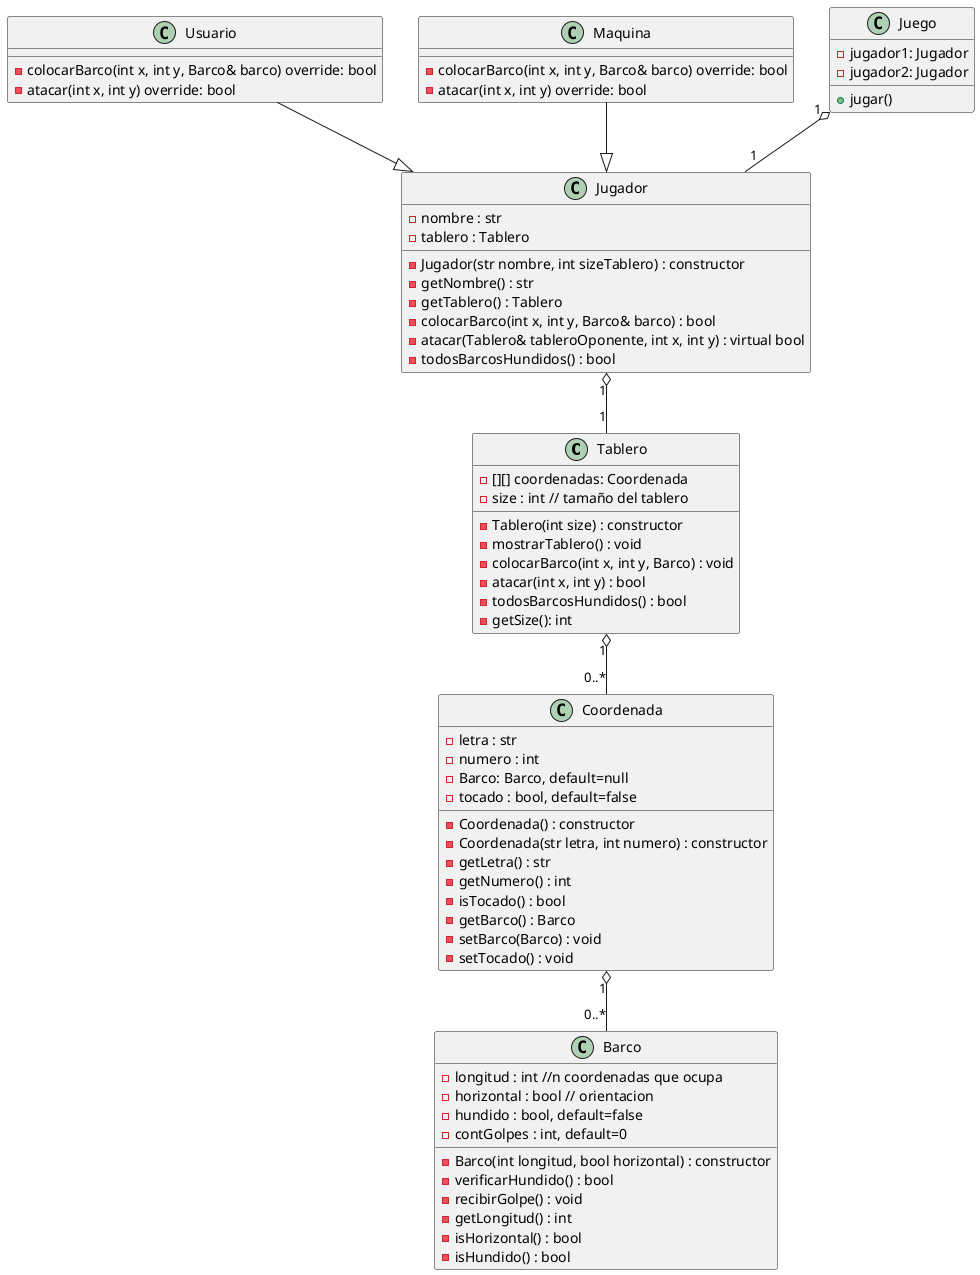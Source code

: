 @startuml

class Tablero {
    - [][] coordenadas: Coordenada
    - size : int // tamaño del tablero
    - Tablero(int size) : constructor
        '   -> inicializa objetos Coordenada en coordenadas
    - mostrarTablero() : void
        '   -> mostrarTablero: imprime el tablero, validando: coord.getBarco(), coord.isTocado()
    - colocarBarco(int x, int y, Barco) : void
        '   -> Coordenas.setBarco, ¿¿¿ barco.agregarCoordenada ???
    - atacar(int x, int y) : bool
        '   -> Coordenas.setBarco, coord.setTocado(true), coord.getBarco()->recibirGolpe()
    - todosBarcosHundidos() : bool
        '   -> return all barco.isHundido()
    - getSize(): int
        '   -> return size
}

class Coordenada {
    - letra : str
    - numero : int
    - Barco: Barco, default=null
    - tocado : bool, default=false
    - Coordenada() : constructor
        '   
    - Coordenada(str letra, int numero) : constructor
        '   -> letra_, numero_
    - getLetra() : str
        '   -> return letra
    - getNumero() : int
        '   -> return numero
    - isTocado() : bool
        '   -> return tocado
    - getBarco() : Barco
        '   -> return barco
    - setBarco(Barco) : void
        '   -> this->barco = barco
    - setTocado() : void
        '   -> this->tocado = tocado
}

Tablero "1" o-- "0..*" Coordenada

class Barco {
    - longitud : int //n coordenadas que ocupa
    - horizontal : bool // orientacion
    - hundido : bool, default=false
    - contGolpes : int, default=0
    - Barco(int longitud, bool horizontal) : constructor
        '   -> longitud_, horizontal_
    - verificarHundido() : bool
        '   -> return contGolpes == longitud
    - recibirGolpe() : void
        '   -> contGolpes++, validar si hundido asignar = true
    - getLongitud() : int
        '   -> return longitud
    - isHorizontal() : bool
        '   -> return horizontal
    - isHundido() : bool
        '   -> return hundido

}

Coordenada "1" o-- "0..*" Barco

class Jugador {
    - nombre : str
    - tablero : Tablero
    ' - [] barcos : Barco
    ' - [] disparos : Coordenada
    - Jugador(str nombre, int sizeTablero) : constructor
        '   -> nombre_, sizeTablero_
    - getNombre() : str
    - getTablero() : Tablero
    - colocarBarco(int x, int y, Barco& barco) : bool
    - atacar(Tablero& tableroOponente, int x, int y) : virtual bool
    - todosBarcosHundidos() : bool
}

class Usuario {
    - colocarBarco(int x, int y, Barco& barco) override: bool
    - atacar(int x, int y) override: bool
}

class Maquina {
    - colocarBarco(int x, int y, Barco& barco) override: bool
    - atacar(int x, int y) override: bool
}

Usuario --|> Jugador
Maquina --|> Jugador

Jugador "1" o-- "1" Tablero

class Juego {
    - jugador1: Jugador
    - jugador2: Jugador
    + jugar()
}

Juego "1" o-- "1" Jugador

@enduml